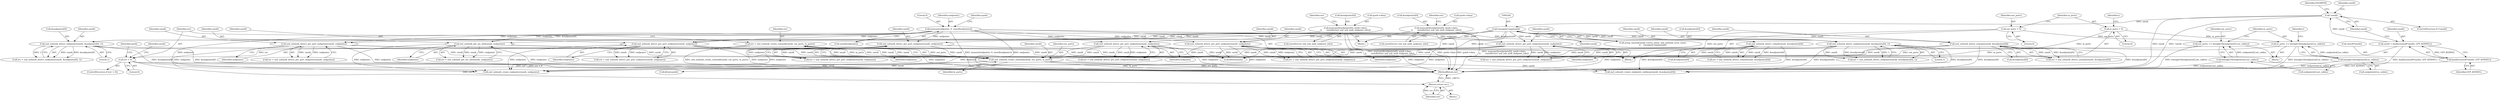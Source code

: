 digraph "0_linux_07d86ca93db7e5cdf4743564d98292042ec21af7@API" {
"1000516" [label="(Call,err = snd_usbmidi_create_rawmidi(umidi, out_ports, in_ports))"];
"1000518" [label="(Call,snd_usbmidi_create_rawmidi(umidi, out_ports, in_ports))"];
"1000441" [label="(Call,snd_usbmidi_detect_per_port_endpoints(umidi, endpoints))"];
"1000203" [label="(Call,(unsigned long)umidi)"];
"1000129" [label="(Call,!umidi)"];
"1000121" [label="(Call,umidi = kzalloc(sizeof(*umidi), GFP_KERNEL))"];
"1000123" [label="(Call,kzalloc(sizeof(*umidi), GFP_KERNEL))"];
"1000206" [label="(Call,memset(endpoints, 0, sizeof(endpoints)))"];
"1000318" [label="(Call,snd_usbmidi_detect_per_port_endpoints(umidi, endpoints))"];
"1000398" [label="(Call,snd_usbmidi_detect_per_port_endpoints(umidi, endpoints))"];
"1000368" [label="(Call,snd_usbmidi_detect_endpoints(umidi, &endpoints[0], 1))"];
"1000356" [label="(Call,memcpy(&endpoints[0], quirk->data,\n\t\t       sizeof(struct snd_usb_midi_endpoint_info)))"];
"1000454" [label="(Call,snd_usbmidi_detect_per_port_endpoints(umidi, endpoints))"];
"1000222" [label="(Call,snd_usbmidi_get_ms_info(umidi, endpoints))"];
"1000281" [label="(Call,snd_usbmidi_detect_roland(umidi, &endpoints[0]))"];
"1000260" [label="(Call,snd_usbmidi_detect_endpoints(umidi, &endpoints[0], 1))"];
"1000248" [label="(Call,memcpy(&endpoints[0], quirk->data,\n\t\t       sizeof(struct snd_usb_midi_endpoint_info)))"];
"1000385" [label="(Call,snd_usbmidi_detect_per_port_endpoints(umidi, endpoints))"];
"1000345" [label="(Call,snd_usbmidi_detect_per_port_endpoints(umidi, endpoints))"];
"1000271" [label="(Call,snd_usbmidi_detect_yamaha(umidi, &endpoints[0]))"];
"1000500" [label="(Call,out_ports += hweight16(endpoints[i].out_cables))"];
"1000502" [label="(Call,hweight16(endpoints[i].out_cables))"];
"1000484" [label="(Call,out_ports = 0)"];
"1000508" [label="(Call,in_ports += hweight16(endpoints[i].in_cables))"];
"1000510" [label="(Call,hweight16(endpoints[i].in_cables))"];
"1000487" [label="(Call,in_ports = 0)"];
"1000523" [label="(Call,err < 0)"];
"1000529" [label="(Return,return err;)"];
"1000541" [label="(Call,snd_usbmidi_create_endpoints_midiman(umidi, &endpoints[0]))"];
"1000498" [label="(Identifier,i)"];
"1000269" [label="(Call,err = snd_usbmidi_detect_yamaha(umidi, &endpoints[0]))"];
"1000383" [label="(Call,err = snd_usbmidi_detect_per_port_endpoints(umidi, endpoints))"];
"1000114" [label="(Block,)"];
"1000222" [label="(Call,snd_usbmidi_get_ms_info(umidi, endpoints))"];
"1000452" [label="(Call,err = snd_usbmidi_detect_per_port_endpoints(umidi, endpoints))"];
"1000500" [label="(Call,out_ports += hweight16(endpoints[i].out_cables))"];
"1000347" [label="(Identifier,endpoints)"];
"1000256" [label="(Call,sizeof(struct snd_usb_midi_endpoint_info))"];
"1000266" [label="(Literal,1)"];
"1000207" [label="(Identifier,endpoints)"];
"1000249" [label="(Call,&endpoints[0])"];
"1000262" [label="(Call,&endpoints[0])"];
"1000442" [label="(Identifier,umidi)"];
"1000484" [label="(Call,out_ports = 0)"];
"1000489" [label="(Literal,0)"];
"1000133" [label="(Identifier,ENOMEM)"];
"1000283" [label="(Call,&endpoints[0])"];
"1000524" [label="(Identifier,err)"];
"1000486" [label="(Literal,0)"];
"1000521" [label="(Identifier,in_ports)"];
"1000487" [label="(Call,in_ports = 0)"];
"1000499" [label="(Block,)"];
"1000522" [label="(ControlStructure,if (err < 0))"];
"1000518" [label="(Call,snd_usbmidi_create_rawmidi(umidi, out_ports, in_ports))"];
"1000129" [label="(Call,!umidi)"];
"1000516" [label="(Call,err = snd_usbmidi_create_rawmidi(umidi, out_ports, in_ports))"];
"1000455" [label="(Identifier,umidi)"];
"1000123" [label="(Call,kzalloc(sizeof(*umidi), GFP_KERNEL))"];
"1000370" [label="(Call,&endpoints[0])"];
"1000259" [label="(Identifier,err)"];
"1000127" [label="(Identifier,GFP_KERNEL)"];
"1000356" [label="(Call,memcpy(&endpoints[0], quirk->data,\n\t\t       sizeof(struct snd_usb_midi_endpoint_info)))"];
"1000124" [label="(Call,sizeof(*umidi))"];
"1000319" [label="(Identifier,umidi)"];
"1000530" [label="(Identifier,err)"];
"1000271" [label="(Call,snd_usbmidi_detect_yamaha(umidi, &endpoints[0]))"];
"1000550" [label="(Call,snd_usbmidi_create_endpoints(umidi, endpoints))"];
"1000316" [label="(Call,err = snd_usbmidi_detect_per_port_endpoints(umidi, endpoints))"];
"1000343" [label="(Call,err = snd_usbmidi_detect_per_port_endpoints(umidi, endpoints))"];
"1000529" [label="(Return,return err;)"];
"1000501" [label="(Identifier,out_ports)"];
"1000508" [label="(Call,in_ports += hweight16(endpoints[i].in_cables))"];
"1000128" [label="(ControlStructure,if (!umidi))"];
"1000398" [label="(Call,snd_usbmidi_detect_per_port_endpoints(umidi, endpoints))"];
"1000205" [label="(Identifier,umidi)"];
"1000519" [label="(Identifier,umidi)"];
"1000509" [label="(Identifier,in_ports)"];
"1000203" [label="(Call,(unsigned long)umidi)"];
"1000261" [label="(Identifier,umidi)"];
"1000533" [label="(Identifier,quirk)"];
"1000130" [label="(Identifier,umidi)"];
"1000526" [label="(Block,)"];
"1000367" [label="(Identifier,err)"];
"1000441" [label="(Call,snd_usbmidi_detect_per_port_endpoints(umidi, endpoints))"];
"1000260" [label="(Call,snd_usbmidi_detect_endpoints(umidi, &endpoints[0], 1))"];
"1000273" [label="(Call,&endpoints[0])"];
"1000345" [label="(Call,snd_usbmidi_detect_per_port_endpoints(umidi, endpoints))"];
"1000122" [label="(Identifier,umidi)"];
"1000318" [label="(Call,snd_usbmidi_detect_per_port_endpoints(umidi, endpoints))"];
"1000480" [label="(Call,kfree(umidi))"];
"1000456" [label="(Identifier,endpoints)"];
"1000385" [label="(Call,snd_usbmidi_detect_per_port_endpoints(umidi, endpoints))"];
"1000213" [label="(Identifier,quirk)"];
"1000520" [label="(Identifier,out_ports)"];
"1000208" [label="(Literal,0)"];
"1000364" [label="(Call,sizeof(struct snd_usb_midi_endpoint_info))"];
"1000400" [label="(Identifier,endpoints)"];
"1000366" [label="(Call,err = snd_usbmidi_detect_endpoints(umidi, &endpoints[0], 1))"];
"1000368" [label="(Call,snd_usbmidi_detect_endpoints(umidi, &endpoints[0], 1))"];
"1000454" [label="(Call,snd_usbmidi_detect_per_port_endpoints(umidi, endpoints))"];
"1000523" [label="(Call,err < 0)"];
"1000492" [label="(Identifier,i)"];
"1000511" [label="(Call,endpoints[i].in_cables)"];
"1000121" [label="(Call,umidi = kzalloc(sizeof(*umidi), GFP_KERNEL))"];
"1000220" [label="(Call,err = snd_usbmidi_get_ms_info(umidi, endpoints))"];
"1000399" [label="(Identifier,umidi)"];
"1000272" [label="(Identifier,umidi)"];
"1000258" [label="(Call,err = snd_usbmidi_detect_endpoints(umidi, &endpoints[0], 1))"];
"1000346" [label="(Identifier,umidi)"];
"1000197" [label="(Call,setup_timer(&umidi->error_timer, snd_usbmidi_error_timer,\n\t\t    (unsigned long)umidi))"];
"1000281" [label="(Call,snd_usbmidi_detect_roland(umidi, &endpoints[0]))"];
"1000357" [label="(Call,&endpoints[0])"];
"1000223" [label="(Identifier,umidi)"];
"1000525" [label="(Literal,0)"];
"1000218" [label="(Block,)"];
"1000485" [label="(Identifier,out_ports)"];
"1000206" [label="(Call,memset(endpoints, 0, sizeof(endpoints)))"];
"1000488" [label="(Identifier,in_ports)"];
"1000387" [label="(Identifier,endpoints)"];
"1000248" [label="(Call,memcpy(&endpoints[0], quirk->data,\n\t\t       sizeof(struct snd_usb_midi_endpoint_info)))"];
"1000527" [label="(Call,kfree(umidi))"];
"1000386" [label="(Identifier,umidi)"];
"1000502" [label="(Call,hweight16(endpoints[i].out_cables))"];
"1000517" [label="(Identifier,err)"];
"1000361" [label="(Call,quirk->data)"];
"1000279" [label="(Call,err = snd_usbmidi_detect_roland(umidi, &endpoints[0]))"];
"1000224" [label="(Identifier,endpoints)"];
"1000209" [label="(Call,sizeof(endpoints))"];
"1000369" [label="(Identifier,umidi)"];
"1000136" [label="(Identifier,umidi)"];
"1000253" [label="(Call,quirk->data)"];
"1000374" [label="(Literal,1)"];
"1000503" [label="(Call,endpoints[i].out_cables)"];
"1000396" [label="(Call,err = snd_usbmidi_detect_per_port_endpoints(umidi, endpoints))"];
"1000510" [label="(Call,hweight16(endpoints[i].in_cables))"];
"1000574" [label="(MethodReturn,int)"];
"1000282" [label="(Identifier,umidi)"];
"1000439" [label="(Call,err = snd_usbmidi_detect_per_port_endpoints(umidi, endpoints))"];
"1000528" [label="(Identifier,umidi)"];
"1000320" [label="(Identifier,endpoints)"];
"1000443" [label="(Identifier,endpoints)"];
"1000516" -> "1000114"  [label="AST: "];
"1000516" -> "1000518"  [label="CFG: "];
"1000517" -> "1000516"  [label="AST: "];
"1000518" -> "1000516"  [label="AST: "];
"1000524" -> "1000516"  [label="CFG: "];
"1000516" -> "1000574"  [label="DDG: snd_usbmidi_create_rawmidi(umidi, out_ports, in_ports)"];
"1000518" -> "1000516"  [label="DDG: umidi"];
"1000518" -> "1000516"  [label="DDG: out_ports"];
"1000518" -> "1000516"  [label="DDG: in_ports"];
"1000516" -> "1000523"  [label="DDG: err"];
"1000518" -> "1000521"  [label="CFG: "];
"1000519" -> "1000518"  [label="AST: "];
"1000520" -> "1000518"  [label="AST: "];
"1000521" -> "1000518"  [label="AST: "];
"1000518" -> "1000574"  [label="DDG: out_ports"];
"1000518" -> "1000574"  [label="DDG: in_ports"];
"1000441" -> "1000518"  [label="DDG: umidi"];
"1000318" -> "1000518"  [label="DDG: umidi"];
"1000203" -> "1000518"  [label="DDG: umidi"];
"1000398" -> "1000518"  [label="DDG: umidi"];
"1000368" -> "1000518"  [label="DDG: umidi"];
"1000454" -> "1000518"  [label="DDG: umidi"];
"1000222" -> "1000518"  [label="DDG: umidi"];
"1000281" -> "1000518"  [label="DDG: umidi"];
"1000260" -> "1000518"  [label="DDG: umidi"];
"1000385" -> "1000518"  [label="DDG: umidi"];
"1000345" -> "1000518"  [label="DDG: umidi"];
"1000271" -> "1000518"  [label="DDG: umidi"];
"1000500" -> "1000518"  [label="DDG: out_ports"];
"1000484" -> "1000518"  [label="DDG: out_ports"];
"1000508" -> "1000518"  [label="DDG: in_ports"];
"1000487" -> "1000518"  [label="DDG: in_ports"];
"1000518" -> "1000527"  [label="DDG: umidi"];
"1000518" -> "1000541"  [label="DDG: umidi"];
"1000518" -> "1000550"  [label="DDG: umidi"];
"1000441" -> "1000439"  [label="AST: "];
"1000441" -> "1000443"  [label="CFG: "];
"1000442" -> "1000441"  [label="AST: "];
"1000443" -> "1000441"  [label="AST: "];
"1000439" -> "1000441"  [label="CFG: "];
"1000441" -> "1000574"  [label="DDG: endpoints"];
"1000441" -> "1000439"  [label="DDG: umidi"];
"1000441" -> "1000439"  [label="DDG: endpoints"];
"1000203" -> "1000441"  [label="DDG: umidi"];
"1000206" -> "1000441"  [label="DDG: endpoints"];
"1000441" -> "1000480"  [label="DDG: umidi"];
"1000441" -> "1000550"  [label="DDG: endpoints"];
"1000203" -> "1000197"  [label="AST: "];
"1000203" -> "1000205"  [label="CFG: "];
"1000204" -> "1000203"  [label="AST: "];
"1000205" -> "1000203"  [label="AST: "];
"1000197" -> "1000203"  [label="CFG: "];
"1000203" -> "1000197"  [label="DDG: umidi"];
"1000129" -> "1000203"  [label="DDG: umidi"];
"1000203" -> "1000222"  [label="DDG: umidi"];
"1000203" -> "1000260"  [label="DDG: umidi"];
"1000203" -> "1000271"  [label="DDG: umidi"];
"1000203" -> "1000281"  [label="DDG: umidi"];
"1000203" -> "1000318"  [label="DDG: umidi"];
"1000203" -> "1000345"  [label="DDG: umidi"];
"1000203" -> "1000368"  [label="DDG: umidi"];
"1000203" -> "1000385"  [label="DDG: umidi"];
"1000203" -> "1000398"  [label="DDG: umidi"];
"1000203" -> "1000454"  [label="DDG: umidi"];
"1000203" -> "1000480"  [label="DDG: umidi"];
"1000129" -> "1000128"  [label="AST: "];
"1000129" -> "1000130"  [label="CFG: "];
"1000130" -> "1000129"  [label="AST: "];
"1000133" -> "1000129"  [label="CFG: "];
"1000136" -> "1000129"  [label="CFG: "];
"1000129" -> "1000574"  [label="DDG: umidi"];
"1000129" -> "1000574"  [label="DDG: !umidi"];
"1000121" -> "1000129"  [label="DDG: umidi"];
"1000121" -> "1000114"  [label="AST: "];
"1000121" -> "1000123"  [label="CFG: "];
"1000122" -> "1000121"  [label="AST: "];
"1000123" -> "1000121"  [label="AST: "];
"1000130" -> "1000121"  [label="CFG: "];
"1000121" -> "1000574"  [label="DDG: kzalloc(sizeof(*umidi), GFP_KERNEL)"];
"1000123" -> "1000121"  [label="DDG: GFP_KERNEL"];
"1000123" -> "1000127"  [label="CFG: "];
"1000124" -> "1000123"  [label="AST: "];
"1000127" -> "1000123"  [label="AST: "];
"1000123" -> "1000574"  [label="DDG: GFP_KERNEL"];
"1000206" -> "1000114"  [label="AST: "];
"1000206" -> "1000209"  [label="CFG: "];
"1000207" -> "1000206"  [label="AST: "];
"1000208" -> "1000206"  [label="AST: "];
"1000209" -> "1000206"  [label="AST: "];
"1000213" -> "1000206"  [label="CFG: "];
"1000206" -> "1000574"  [label="DDG: memset(endpoints, 0, sizeof(endpoints))"];
"1000206" -> "1000574"  [label="DDG: endpoints"];
"1000206" -> "1000222"  [label="DDG: endpoints"];
"1000206" -> "1000318"  [label="DDG: endpoints"];
"1000206" -> "1000345"  [label="DDG: endpoints"];
"1000206" -> "1000385"  [label="DDG: endpoints"];
"1000206" -> "1000398"  [label="DDG: endpoints"];
"1000206" -> "1000454"  [label="DDG: endpoints"];
"1000206" -> "1000550"  [label="DDG: endpoints"];
"1000318" -> "1000316"  [label="AST: "];
"1000318" -> "1000320"  [label="CFG: "];
"1000319" -> "1000318"  [label="AST: "];
"1000320" -> "1000318"  [label="AST: "];
"1000316" -> "1000318"  [label="CFG: "];
"1000318" -> "1000574"  [label="DDG: endpoints"];
"1000318" -> "1000316"  [label="DDG: umidi"];
"1000318" -> "1000316"  [label="DDG: endpoints"];
"1000318" -> "1000480"  [label="DDG: umidi"];
"1000318" -> "1000550"  [label="DDG: endpoints"];
"1000398" -> "1000396"  [label="AST: "];
"1000398" -> "1000400"  [label="CFG: "];
"1000399" -> "1000398"  [label="AST: "];
"1000400" -> "1000398"  [label="AST: "];
"1000396" -> "1000398"  [label="CFG: "];
"1000398" -> "1000574"  [label="DDG: endpoints"];
"1000398" -> "1000396"  [label="DDG: umidi"];
"1000398" -> "1000396"  [label="DDG: endpoints"];
"1000398" -> "1000480"  [label="DDG: umidi"];
"1000398" -> "1000550"  [label="DDG: endpoints"];
"1000368" -> "1000366"  [label="AST: "];
"1000368" -> "1000374"  [label="CFG: "];
"1000369" -> "1000368"  [label="AST: "];
"1000370" -> "1000368"  [label="AST: "];
"1000374" -> "1000368"  [label="AST: "];
"1000366" -> "1000368"  [label="CFG: "];
"1000368" -> "1000574"  [label="DDG: &endpoints[0]"];
"1000368" -> "1000366"  [label="DDG: umidi"];
"1000368" -> "1000366"  [label="DDG: &endpoints[0]"];
"1000368" -> "1000366"  [label="DDG: 1"];
"1000356" -> "1000368"  [label="DDG: &endpoints[0]"];
"1000368" -> "1000480"  [label="DDG: umidi"];
"1000368" -> "1000541"  [label="DDG: &endpoints[0]"];
"1000356" -> "1000218"  [label="AST: "];
"1000356" -> "1000364"  [label="CFG: "];
"1000357" -> "1000356"  [label="AST: "];
"1000361" -> "1000356"  [label="AST: "];
"1000364" -> "1000356"  [label="AST: "];
"1000367" -> "1000356"  [label="CFG: "];
"1000356" -> "1000574"  [label="DDG: memcpy(&endpoints[0], quirk->data,\n\t\t       sizeof(struct snd_usb_midi_endpoint_info))"];
"1000356" -> "1000574"  [label="DDG: quirk->data"];
"1000454" -> "1000452"  [label="AST: "];
"1000454" -> "1000456"  [label="CFG: "];
"1000455" -> "1000454"  [label="AST: "];
"1000456" -> "1000454"  [label="AST: "];
"1000452" -> "1000454"  [label="CFG: "];
"1000454" -> "1000574"  [label="DDG: endpoints"];
"1000454" -> "1000452"  [label="DDG: umidi"];
"1000454" -> "1000452"  [label="DDG: endpoints"];
"1000454" -> "1000480"  [label="DDG: umidi"];
"1000454" -> "1000550"  [label="DDG: endpoints"];
"1000222" -> "1000220"  [label="AST: "];
"1000222" -> "1000224"  [label="CFG: "];
"1000223" -> "1000222"  [label="AST: "];
"1000224" -> "1000222"  [label="AST: "];
"1000220" -> "1000222"  [label="CFG: "];
"1000222" -> "1000574"  [label="DDG: endpoints"];
"1000222" -> "1000220"  [label="DDG: umidi"];
"1000222" -> "1000220"  [label="DDG: endpoints"];
"1000222" -> "1000480"  [label="DDG: umidi"];
"1000222" -> "1000550"  [label="DDG: endpoints"];
"1000281" -> "1000279"  [label="AST: "];
"1000281" -> "1000283"  [label="CFG: "];
"1000282" -> "1000281"  [label="AST: "];
"1000283" -> "1000281"  [label="AST: "];
"1000279" -> "1000281"  [label="CFG: "];
"1000281" -> "1000574"  [label="DDG: &endpoints[0]"];
"1000281" -> "1000279"  [label="DDG: umidi"];
"1000281" -> "1000279"  [label="DDG: &endpoints[0]"];
"1000281" -> "1000480"  [label="DDG: umidi"];
"1000281" -> "1000541"  [label="DDG: &endpoints[0]"];
"1000260" -> "1000258"  [label="AST: "];
"1000260" -> "1000266"  [label="CFG: "];
"1000261" -> "1000260"  [label="AST: "];
"1000262" -> "1000260"  [label="AST: "];
"1000266" -> "1000260"  [label="AST: "];
"1000258" -> "1000260"  [label="CFG: "];
"1000260" -> "1000574"  [label="DDG: &endpoints[0]"];
"1000260" -> "1000258"  [label="DDG: umidi"];
"1000260" -> "1000258"  [label="DDG: &endpoints[0]"];
"1000260" -> "1000258"  [label="DDG: 1"];
"1000248" -> "1000260"  [label="DDG: &endpoints[0]"];
"1000260" -> "1000480"  [label="DDG: umidi"];
"1000260" -> "1000541"  [label="DDG: &endpoints[0]"];
"1000248" -> "1000218"  [label="AST: "];
"1000248" -> "1000256"  [label="CFG: "];
"1000249" -> "1000248"  [label="AST: "];
"1000253" -> "1000248"  [label="AST: "];
"1000256" -> "1000248"  [label="AST: "];
"1000259" -> "1000248"  [label="CFG: "];
"1000248" -> "1000574"  [label="DDG: memcpy(&endpoints[0], quirk->data,\n\t\t       sizeof(struct snd_usb_midi_endpoint_info))"];
"1000248" -> "1000574"  [label="DDG: quirk->data"];
"1000385" -> "1000383"  [label="AST: "];
"1000385" -> "1000387"  [label="CFG: "];
"1000386" -> "1000385"  [label="AST: "];
"1000387" -> "1000385"  [label="AST: "];
"1000383" -> "1000385"  [label="CFG: "];
"1000385" -> "1000574"  [label="DDG: endpoints"];
"1000385" -> "1000383"  [label="DDG: umidi"];
"1000385" -> "1000383"  [label="DDG: endpoints"];
"1000385" -> "1000480"  [label="DDG: umidi"];
"1000385" -> "1000550"  [label="DDG: endpoints"];
"1000345" -> "1000343"  [label="AST: "];
"1000345" -> "1000347"  [label="CFG: "];
"1000346" -> "1000345"  [label="AST: "];
"1000347" -> "1000345"  [label="AST: "];
"1000343" -> "1000345"  [label="CFG: "];
"1000345" -> "1000574"  [label="DDG: endpoints"];
"1000345" -> "1000343"  [label="DDG: umidi"];
"1000345" -> "1000343"  [label="DDG: endpoints"];
"1000345" -> "1000480"  [label="DDG: umidi"];
"1000345" -> "1000550"  [label="DDG: endpoints"];
"1000271" -> "1000269"  [label="AST: "];
"1000271" -> "1000273"  [label="CFG: "];
"1000272" -> "1000271"  [label="AST: "];
"1000273" -> "1000271"  [label="AST: "];
"1000269" -> "1000271"  [label="CFG: "];
"1000271" -> "1000574"  [label="DDG: &endpoints[0]"];
"1000271" -> "1000269"  [label="DDG: umidi"];
"1000271" -> "1000269"  [label="DDG: &endpoints[0]"];
"1000271" -> "1000480"  [label="DDG: umidi"];
"1000271" -> "1000541"  [label="DDG: &endpoints[0]"];
"1000500" -> "1000499"  [label="AST: "];
"1000500" -> "1000502"  [label="CFG: "];
"1000501" -> "1000500"  [label="AST: "];
"1000502" -> "1000500"  [label="AST: "];
"1000509" -> "1000500"  [label="CFG: "];
"1000500" -> "1000574"  [label="DDG: hweight16(endpoints[i].out_cables)"];
"1000502" -> "1000500"  [label="DDG: endpoints[i].out_cables"];
"1000484" -> "1000500"  [label="DDG: out_ports"];
"1000502" -> "1000503"  [label="CFG: "];
"1000503" -> "1000502"  [label="AST: "];
"1000502" -> "1000574"  [label="DDG: endpoints[i].out_cables"];
"1000484" -> "1000114"  [label="AST: "];
"1000484" -> "1000486"  [label="CFG: "];
"1000485" -> "1000484"  [label="AST: "];
"1000486" -> "1000484"  [label="AST: "];
"1000488" -> "1000484"  [label="CFG: "];
"1000508" -> "1000499"  [label="AST: "];
"1000508" -> "1000510"  [label="CFG: "];
"1000509" -> "1000508"  [label="AST: "];
"1000510" -> "1000508"  [label="AST: "];
"1000498" -> "1000508"  [label="CFG: "];
"1000508" -> "1000574"  [label="DDG: hweight16(endpoints[i].in_cables)"];
"1000510" -> "1000508"  [label="DDG: endpoints[i].in_cables"];
"1000487" -> "1000508"  [label="DDG: in_ports"];
"1000510" -> "1000511"  [label="CFG: "];
"1000511" -> "1000510"  [label="AST: "];
"1000510" -> "1000574"  [label="DDG: endpoints[i].in_cables"];
"1000487" -> "1000114"  [label="AST: "];
"1000487" -> "1000489"  [label="CFG: "];
"1000488" -> "1000487"  [label="AST: "];
"1000489" -> "1000487"  [label="AST: "];
"1000492" -> "1000487"  [label="CFG: "];
"1000523" -> "1000522"  [label="AST: "];
"1000523" -> "1000525"  [label="CFG: "];
"1000524" -> "1000523"  [label="AST: "];
"1000525" -> "1000523"  [label="AST: "];
"1000528" -> "1000523"  [label="CFG: "];
"1000533" -> "1000523"  [label="CFG: "];
"1000523" -> "1000574"  [label="DDG: err"];
"1000523" -> "1000574"  [label="DDG: err < 0"];
"1000523" -> "1000529"  [label="DDG: err"];
"1000529" -> "1000526"  [label="AST: "];
"1000529" -> "1000530"  [label="CFG: "];
"1000530" -> "1000529"  [label="AST: "];
"1000574" -> "1000529"  [label="CFG: "];
"1000529" -> "1000574"  [label="DDG: <RET>"];
"1000530" -> "1000529"  [label="DDG: err"];
}
